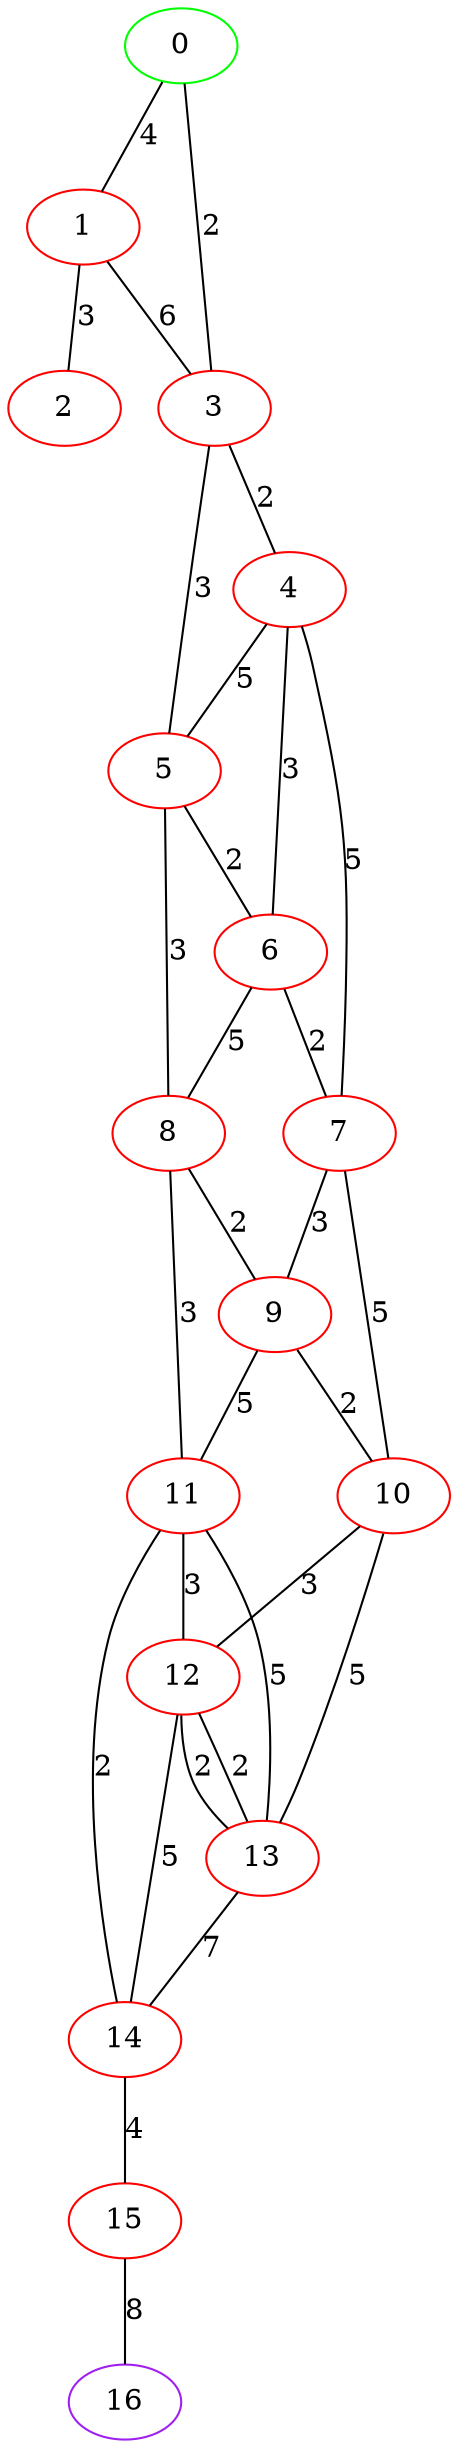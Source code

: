 graph "" {
0 [color=green, weight=2];
1 [color=red, weight=1];
2 [color=red, weight=1];
3 [color=red, weight=1];
4 [color=red, weight=1];
5 [color=red, weight=1];
6 [color=red, weight=1];
7 [color=red, weight=1];
8 [color=red, weight=1];
9 [color=red, weight=1];
10 [color=red, weight=1];
11 [color=red, weight=1];
12 [color=red, weight=1];
13 [color=red, weight=1];
14 [color=red, weight=1];
15 [color=red, weight=1];
16 [color=purple, weight=4];
0 -- 1  [key=0, label=4];
0 -- 3  [key=0, label=2];
1 -- 2  [key=0, label=3];
1 -- 3  [key=0, label=6];
3 -- 4  [key=0, label=2];
3 -- 5  [key=0, label=3];
4 -- 5  [key=0, label=5];
4 -- 6  [key=0, label=3];
4 -- 7  [key=0, label=5];
5 -- 8  [key=0, label=3];
5 -- 6  [key=0, label=2];
6 -- 8  [key=0, label=5];
6 -- 7  [key=0, label=2];
7 -- 9  [key=0, label=3];
7 -- 10  [key=0, label=5];
8 -- 9  [key=0, label=2];
8 -- 11  [key=0, label=3];
9 -- 10  [key=0, label=2];
9 -- 11  [key=0, label=5];
10 -- 12  [key=0, label=3];
10 -- 13  [key=0, label=5];
11 -- 12  [key=0, label=3];
11 -- 13  [key=0, label=5];
11 -- 14  [key=0, label=2];
12 -- 13  [key=0, label=2];
12 -- 13  [key=1, label=2];
12 -- 14  [key=0, label=5];
13 -- 14  [key=0, label=7];
14 -- 15  [key=0, label=4];
15 -- 16  [key=0, label=8];
}
